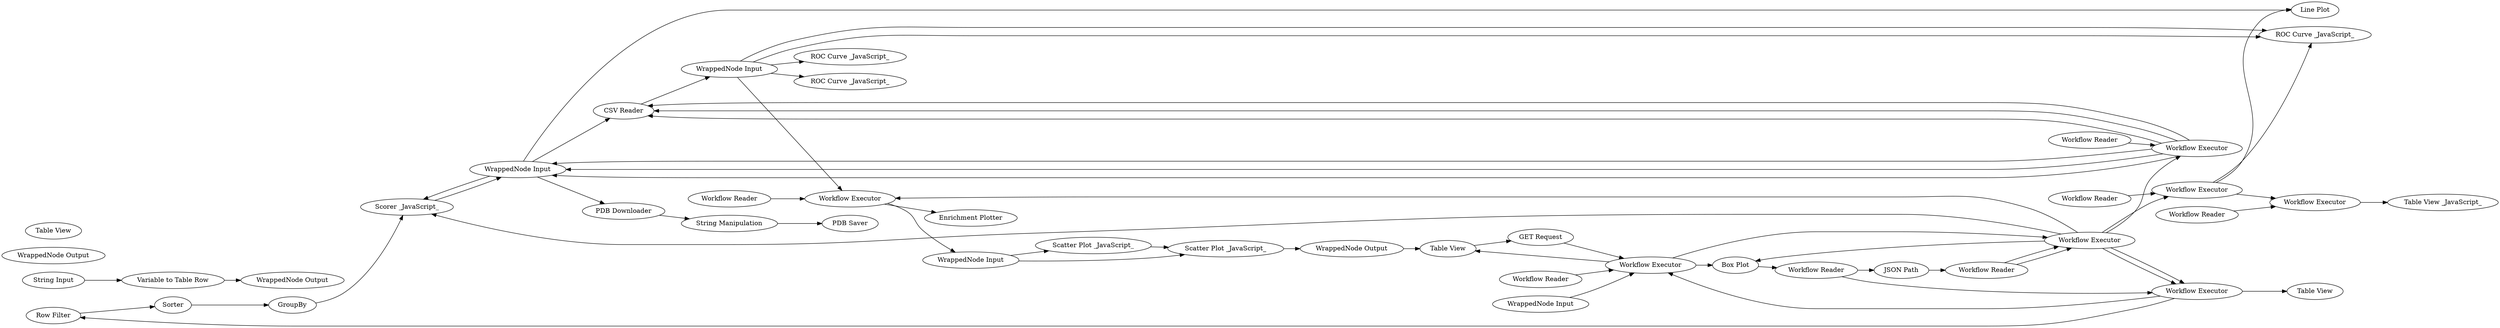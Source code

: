 digraph {
	25 [label="Row Filter"]
	153 [label=GroupBy]
	159 [label="PDB Downloader"]
	160 [label="PDB Saver"]
	271 [label=Sorter]
	272 [label=Sorter]
	273 [label="Row Filter"]
	278 [label="String Manipulation"]
	279 [label="PDB Connector Query Builder"]
	280 [label="PDB Connector Query Executor"]
	282 [label="Column Expressions"]
	283 [label="GET Request"]
	284 [label="Column Expressions"]
	286 [label="JSON Path"]
	287 [label="Column Expressions"]
	288 [label="Column Filter"]
	289 [label="Split Collection Column"]
	290 [label="JSON Path"]
	291 [label=Unpivoting]
	292 [label="Column Rename"]
	43 [label="Enrichment Plotter"]
	57 [label="WrappedNode Input"]
	59 [label="WrappedNode Output"]
	60 [label="String Input"]
	62 [label="Variable to Table Row"]
	261 [label="Table View _JavaScript_"]
	272 [label="Table View _JavaScript_"]
	258 [label="WrappedNode Output"]
	272 [label="Scorer _JavaScript_"]
	273 [label="WrappedNode Input"]
	276 [label="Scorer _JavaScript_"]
	277 [label="Scorer _JavaScript_"]
	274 [label="Molecule Type Cast"]
	275 [label="RDKit From Molecule"]
	277 [label="CSV Reader"]
	275 [label="Table View _JavaScript_"]
	276 [label="Line Plot"]
	258 [label="WrappedNode Output"]
	265 [label="ROC Curve _JavaScript_"]
	268 [label="ROC Curve _JavaScript_"]
	274 [label="WrappedNode Input"]
	275 [label="ROC Curve _JavaScript_"]
	279 [label="Scatter Plot _JavaScript_"]
	280 [label="Scatter Plot _JavaScript_"]
	281 [label="WrappedNode Input"]
	282 [label="WrappedNode Output"]
	284 [label="Table View"]
	285 [label="Workflow Reader"]
	286 [label="Workflow Executor"]
	287 [label="Workflow Reader"]
	288 [label="Workflow Executor"]
	289 [label="Box Plot"]
	291 [label="Workflow Reader"]
	292 [label="Workflow Executor"]
	293 [label="Table View"]
	294 [label="Table View"]
	295 [label="Workflow Reader"]
	296 [label="Workflow Executor"]
	298 [label="Workflow Reader"]
	299 [label="Workflow Executor"]
	300 [label="Workflow Reader"]
	301 [label="Workflow Executor"]
	302 [label="Workflow Reader"]
	303 [label="Workflow Executor"]
	286 -> 289
	287 -> 288
	288 -> 292
	289 -> 291
	290 -> 287
	291 -> 290
	25 -> 271
	153 -> 272
	159 -> 278
	271 -> 153
	272 -> 273
	273 -> 159
	278 -> 160
	279 -> 280
	280 -> 282
	282 -> 284
	283 -> 286
	284 -> 283
	292 -> 25
	60 -> 62
	62 -> 59
	273 -> 272
	273 -> 277
	273 -> 276
	274 -> 275
	277 -> 274
	274 -> 275
	274 -> 265
	274 -> 268
	281 -> 280
	281 -> 279
	57 -> 286
	274 -> 296
	285 -> 286
	286 -> 284
	286 -> 288
	287 -> 288
	288 -> 289
	288 -> 292
	288 -> 296
	288 -> 299
	288 -> 303
	288 -> 272
	291 -> 292
	292 -> 293
	292 -> 286
	295 -> 296
	296 -> 43
	296 -> 281
	298 -> 299
	299 -> 301
	299 -> 275
	299 -> 276
	300 -> 301
	301 -> 261
	302 -> 303
	303 -> 277
	303 -> 277
	303 -> 277
	303 -> 273
	303 -> 273
	303 -> 273
	rankdir=LR
}
